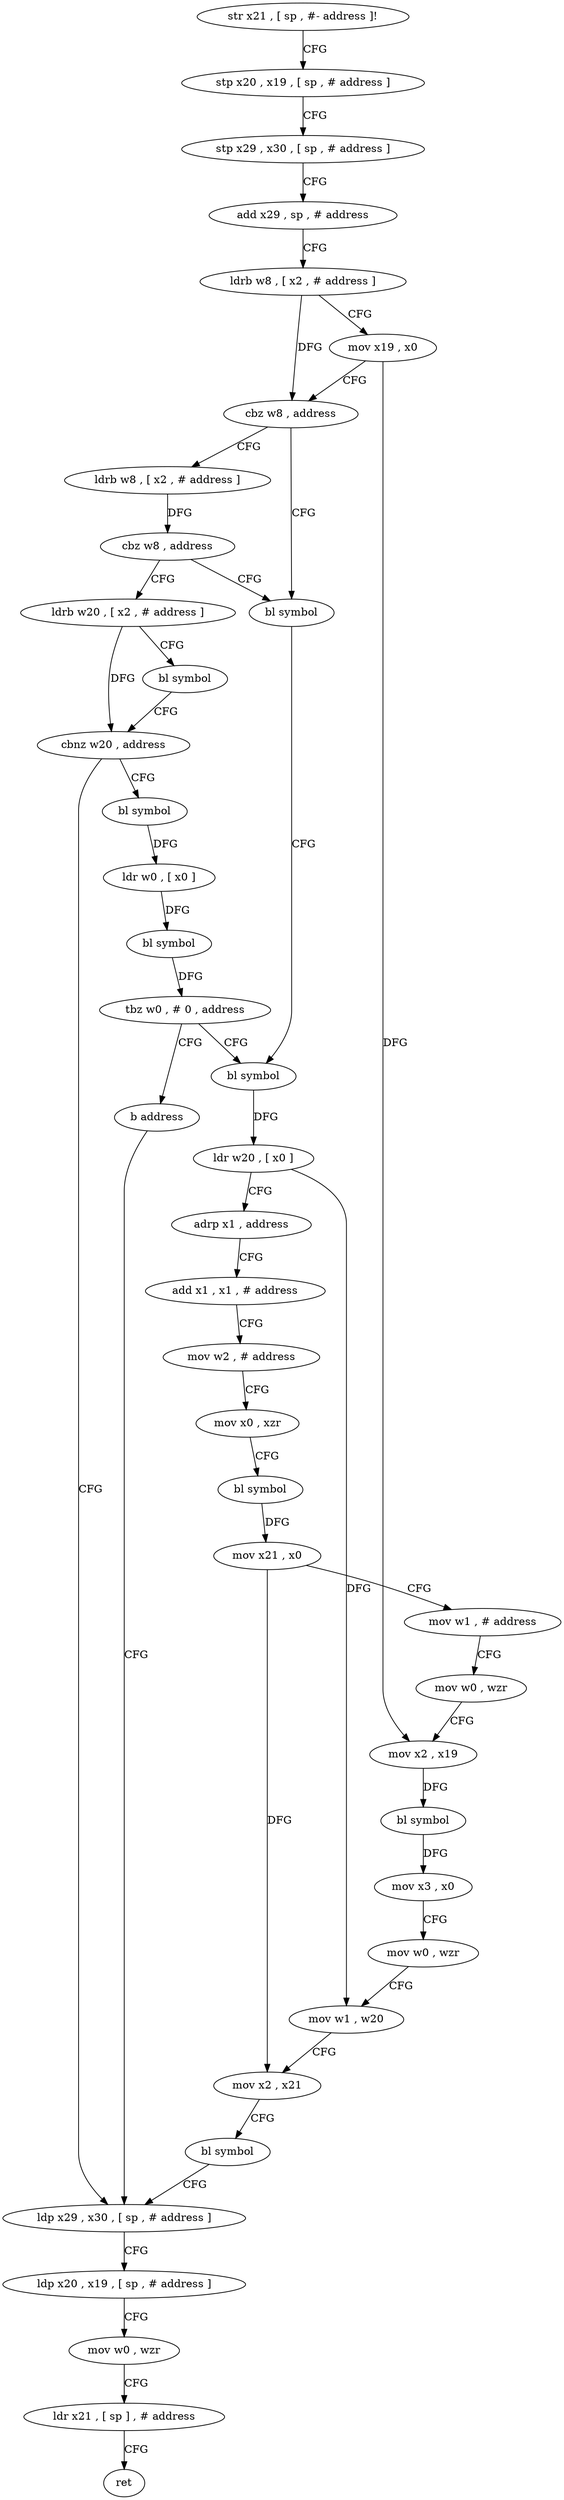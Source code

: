 digraph "func" {
"4211316" [label = "str x21 , [ sp , #- address ]!" ]
"4211320" [label = "stp x20 , x19 , [ sp , # address ]" ]
"4211324" [label = "stp x29 , x30 , [ sp , # address ]" ]
"4211328" [label = "add x29 , sp , # address" ]
"4211332" [label = "ldrb w8 , [ x2 , # address ]" ]
"4211336" [label = "mov x19 , x0" ]
"4211340" [label = "cbz w8 , address" ]
"4211352" [label = "bl symbol" ]
"4211344" [label = "ldrb w8 , [ x2 , # address ]" ]
"4211356" [label = "bl symbol" ]
"4211348" [label = "cbz w8 , address" ]
"4211444" [label = "ldrb w20 , [ x2 , # address ]" ]
"4211448" [label = "bl symbol" ]
"4211452" [label = "cbnz w20 , address" ]
"4211424" [label = "ldp x29 , x30 , [ sp , # address ]" ]
"4211456" [label = "bl symbol" ]
"4211428" [label = "ldp x20 , x19 , [ sp , # address ]" ]
"4211432" [label = "mov w0 , wzr" ]
"4211436" [label = "ldr x21 , [ sp ] , # address" ]
"4211440" [label = "ret" ]
"4211460" [label = "ldr w0 , [ x0 ]" ]
"4211464" [label = "bl symbol" ]
"4211468" [label = "tbz w0 , # 0 , address" ]
"4211472" [label = "b address" ]
"4211360" [label = "ldr w20 , [ x0 ]" ]
"4211364" [label = "adrp x1 , address" ]
"4211368" [label = "add x1 , x1 , # address" ]
"4211372" [label = "mov w2 , # address" ]
"4211376" [label = "mov x0 , xzr" ]
"4211380" [label = "bl symbol" ]
"4211384" [label = "mov x21 , x0" ]
"4211388" [label = "mov w1 , # address" ]
"4211392" [label = "mov w0 , wzr" ]
"4211396" [label = "mov x2 , x19" ]
"4211400" [label = "bl symbol" ]
"4211404" [label = "mov x3 , x0" ]
"4211408" [label = "mov w0 , wzr" ]
"4211412" [label = "mov w1 , w20" ]
"4211416" [label = "mov x2 , x21" ]
"4211420" [label = "bl symbol" ]
"4211316" -> "4211320" [ label = "CFG" ]
"4211320" -> "4211324" [ label = "CFG" ]
"4211324" -> "4211328" [ label = "CFG" ]
"4211328" -> "4211332" [ label = "CFG" ]
"4211332" -> "4211336" [ label = "CFG" ]
"4211332" -> "4211340" [ label = "DFG" ]
"4211336" -> "4211340" [ label = "CFG" ]
"4211336" -> "4211396" [ label = "DFG" ]
"4211340" -> "4211352" [ label = "CFG" ]
"4211340" -> "4211344" [ label = "CFG" ]
"4211352" -> "4211356" [ label = "CFG" ]
"4211344" -> "4211348" [ label = "DFG" ]
"4211356" -> "4211360" [ label = "DFG" ]
"4211348" -> "4211444" [ label = "CFG" ]
"4211348" -> "4211352" [ label = "CFG" ]
"4211444" -> "4211448" [ label = "CFG" ]
"4211444" -> "4211452" [ label = "DFG" ]
"4211448" -> "4211452" [ label = "CFG" ]
"4211452" -> "4211424" [ label = "CFG" ]
"4211452" -> "4211456" [ label = "CFG" ]
"4211424" -> "4211428" [ label = "CFG" ]
"4211456" -> "4211460" [ label = "DFG" ]
"4211428" -> "4211432" [ label = "CFG" ]
"4211432" -> "4211436" [ label = "CFG" ]
"4211436" -> "4211440" [ label = "CFG" ]
"4211460" -> "4211464" [ label = "DFG" ]
"4211464" -> "4211468" [ label = "DFG" ]
"4211468" -> "4211356" [ label = "CFG" ]
"4211468" -> "4211472" [ label = "CFG" ]
"4211472" -> "4211424" [ label = "CFG" ]
"4211360" -> "4211364" [ label = "CFG" ]
"4211360" -> "4211412" [ label = "DFG" ]
"4211364" -> "4211368" [ label = "CFG" ]
"4211368" -> "4211372" [ label = "CFG" ]
"4211372" -> "4211376" [ label = "CFG" ]
"4211376" -> "4211380" [ label = "CFG" ]
"4211380" -> "4211384" [ label = "DFG" ]
"4211384" -> "4211388" [ label = "CFG" ]
"4211384" -> "4211416" [ label = "DFG" ]
"4211388" -> "4211392" [ label = "CFG" ]
"4211392" -> "4211396" [ label = "CFG" ]
"4211396" -> "4211400" [ label = "DFG" ]
"4211400" -> "4211404" [ label = "DFG" ]
"4211404" -> "4211408" [ label = "CFG" ]
"4211408" -> "4211412" [ label = "CFG" ]
"4211412" -> "4211416" [ label = "CFG" ]
"4211416" -> "4211420" [ label = "CFG" ]
"4211420" -> "4211424" [ label = "CFG" ]
}
